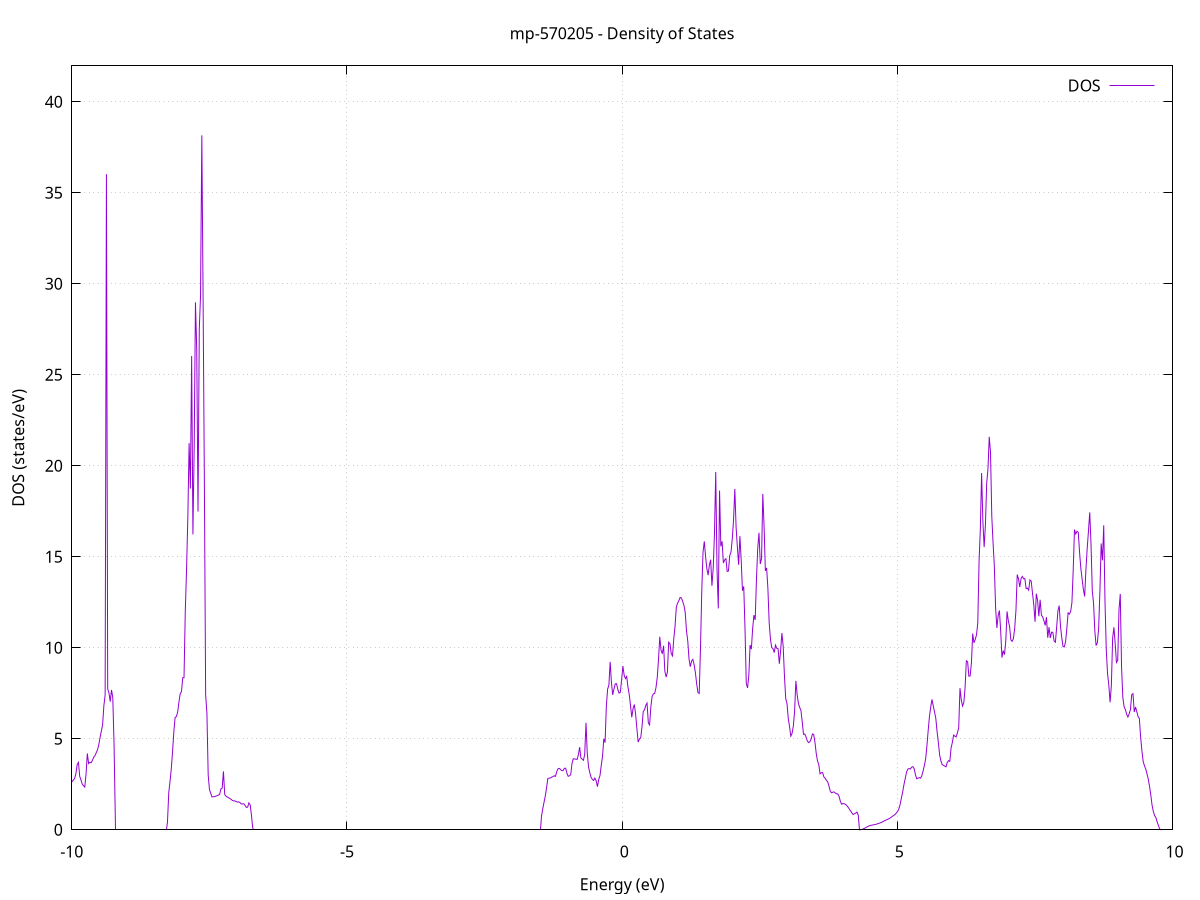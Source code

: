 set title 'mp-570205 - Density of States'
set xlabel 'Energy (eV)'
set ylabel 'DOS (states/eV)'
set grid
set xrange [-10:10]
set yrange [0:41.978]
set xzeroaxis lt -1
set terminal png size 800,600
set output 'mp-570205_dos_gnuplot.png'
plot '-' using 1:2 with lines title 'DOS'
-34.333700 0.000000
-34.310600 0.000000
-34.287500 0.000000
-34.264400 0.000000
-34.241300 0.000000
-34.218200 0.000000
-34.195100 0.000000
-34.171900 0.000000
-34.148800 0.000000
-34.125700 0.000000
-34.102600 0.000000
-34.079500 0.000000
-34.056400 0.000000
-34.033300 0.000000
-34.010200 0.000000
-33.987000 0.000000
-33.963900 0.000000
-33.940800 0.000000
-33.917700 0.000000
-33.894600 0.000000
-33.871500 0.000000
-33.848400 0.000000
-33.825200 0.000000
-33.802100 0.000000
-33.779000 0.000000
-33.755900 0.000000
-33.732800 0.000000
-33.709700 0.000000
-33.686600 0.000000
-33.663400 0.000000
-33.640300 0.000000
-33.617200 0.000000
-33.594100 0.000000
-33.571000 0.000000
-33.547900 0.000000
-33.524800 0.000000
-33.501600 0.000000
-33.478500 0.000000
-33.455400 0.000000
-33.432300 0.000000
-33.409200 0.000000
-33.386100 0.000000
-33.363000 0.000000
-33.339900 0.000000
-33.316700 0.000000
-33.293600 0.000000
-33.270500 0.000000
-33.247400 0.000000
-33.224300 0.000000
-33.201200 0.000000
-33.178100 0.000000
-33.154900 0.000000
-33.131800 0.000000
-33.108700 0.000000
-33.085600 0.000000
-33.062500 0.000000
-33.039400 0.000000
-33.016300 0.000000
-32.993100 0.000000
-32.970000 0.000000
-32.946900 0.000000
-32.923800 0.000000
-32.900700 0.000000
-32.877600 0.000000
-32.854500 0.000000
-32.831300 0.000000
-32.808200 0.000000
-32.785100 0.000000
-32.762000 0.000000
-32.738900 0.000000
-32.715800 0.000000
-32.692700 0.000000
-32.669500 0.000000
-32.646400 0.000000
-32.623300 0.000000
-32.600200 0.000000
-32.577100 0.000000
-32.554000 0.000000
-32.530900 0.000000
-32.507800 0.000000
-32.484600 0.000000
-32.461500 0.000000
-32.438400 0.000000
-32.415300 0.000000
-32.392200 0.000000
-32.369100 0.000000
-32.346000 0.000000
-32.322800 0.000000
-32.299700 0.000000
-32.276600 0.000000
-32.253500 0.000000
-32.230400 141.895100
-32.207300 0.000000
-32.184200 0.000000
-32.161000 0.000000
-32.137900 0.000000
-32.114800 0.000000
-32.091700 0.000000
-32.068600 0.000000
-32.045500 0.000000
-32.022400 0.000000
-31.999200 0.000000
-31.976100 0.000000
-31.953000 0.000000
-31.929900 0.000000
-31.906800 0.000000
-31.883700 0.000000
-31.860600 0.000000
-31.837500 0.000000
-31.814300 0.000000
-31.791200 0.000000
-31.768100 0.000000
-31.745000 0.000000
-31.721900 0.000000
-31.698800 0.000000
-31.675700 0.000000
-31.652500 0.000000
-31.629400 0.000000
-31.606300 0.000000
-31.583200 0.000000
-31.560100 0.000000
-31.537000 0.000000
-31.513900 0.000000
-31.490700 0.000000
-31.467600 0.000000
-31.444500 0.000000
-31.421400 0.000000
-31.398300 0.000000
-31.375200 0.000000
-31.352100 0.000000
-31.328900 0.000000
-31.305800 0.000000
-31.282700 0.000000
-31.259600 0.000000
-31.236500 0.000000
-31.213400 0.000000
-31.190300 0.000000
-31.167200 0.000000
-31.144000 0.000000
-31.120900 0.000000
-31.097800 0.000000
-31.074700 0.000000
-31.051600 0.000000
-31.028500 0.000000
-31.005400 0.000000
-30.982200 0.000000
-30.959100 0.000000
-30.936000 0.000000
-30.912900 0.000000
-30.889800 0.000000
-30.866700 0.000000
-30.843600 0.000000
-30.820400 0.000000
-30.797300 0.000000
-30.774200 0.000000
-30.751100 0.000000
-30.728000 0.000000
-30.704900 0.000000
-30.681800 0.000000
-30.658600 0.000000
-30.635500 0.000000
-30.612400 0.000000
-30.589300 0.000000
-30.566200 0.000000
-30.543100 0.000000
-30.520000 0.000000
-30.496900 0.000000
-30.473700 0.000000
-30.450600 0.000000
-30.427500 0.000000
-30.404400 0.000000
-30.381300 0.000000
-30.358200 0.000000
-30.335100 0.000000
-30.311900 0.000000
-30.288800 0.000000
-30.265700 0.000000
-30.242600 0.000000
-30.219500 0.000000
-30.196400 0.000000
-30.173300 0.000000
-30.150100 0.000000
-30.127000 0.000000
-30.103900 0.000000
-30.080800 0.000000
-30.057700 0.000000
-30.034600 0.000000
-30.011500 0.000000
-29.988300 0.000000
-29.965200 0.000000
-29.942100 0.000000
-29.919000 0.000000
-29.895900 0.000000
-29.872800 0.000000
-29.849700 0.000000
-29.826600 0.000000
-29.803400 0.000000
-29.780300 0.000000
-29.757200 0.000000
-29.734100 0.000000
-29.711000 0.000000
-29.687900 0.000000
-29.664800 0.000000
-29.641600 0.000000
-29.618500 0.000000
-29.595400 0.000000
-29.572300 0.000000
-29.549200 0.000000
-29.526100 0.000000
-29.503000 0.000000
-29.479800 0.000000
-29.456700 0.000000
-29.433600 0.000000
-29.410500 0.000000
-29.387400 0.000000
-29.364300 0.000000
-29.341200 0.000000
-29.318000 0.000000
-29.294900 0.000000
-29.271800 0.000000
-29.248700 0.000000
-29.225600 0.000000
-29.202500 0.000000
-29.179400 0.000000
-29.156200 0.000000
-29.133100 0.000000
-29.110000 0.000000
-29.086900 0.000000
-29.063800 0.000000
-29.040700 0.000000
-29.017600 0.000000
-28.994500 0.000000
-28.971300 0.000000
-28.948200 0.000000
-28.925100 0.000000
-28.902000 0.000000
-28.878900 0.000000
-28.855800 0.000000
-28.832700 0.000000
-28.809500 0.000000
-28.786400 0.000000
-28.763300 0.000000
-28.740200 0.000000
-28.717100 0.000000
-28.694000 0.000000
-28.670900 0.000000
-28.647700 0.000000
-28.624600 0.000000
-28.601500 0.000000
-28.578400 0.000000
-28.555300 0.000000
-28.532200 0.000000
-28.509100 0.000000
-28.485900 0.000000
-28.462800 0.000000
-28.439700 0.000000
-28.416600 0.000000
-28.393500 0.000000
-28.370400 0.000000
-28.347300 0.000000
-28.324200 0.000000
-28.301000 0.000000
-28.277900 0.000000
-28.254800 0.000000
-28.231700 0.000000
-28.208600 0.000000
-28.185500 0.000000
-28.162400 0.000000
-28.139200 0.000000
-28.116100 0.000000
-28.093000 0.000000
-28.069900 0.000000
-28.046800 0.000000
-28.023700 0.000000
-28.000600 0.000000
-27.977400 0.000000
-27.954300 0.000000
-27.931200 0.000000
-27.908100 0.000000
-27.885000 0.000000
-27.861900 0.000000
-27.838800 0.000000
-27.815600 0.000000
-27.792500 0.000000
-27.769400 0.000000
-27.746300 0.000000
-27.723200 0.000000
-27.700100 0.000000
-27.677000 0.000000
-27.653900 0.000000
-27.630700 0.000000
-27.607600 0.000000
-27.584500 0.000000
-27.561400 0.000000
-27.538300 0.000000
-27.515200 0.000000
-27.492100 0.000000
-27.468900 0.000000
-27.445800 0.000000
-27.422700 0.000000
-27.399600 0.000000
-27.376500 0.000000
-27.353400 0.000000
-27.330300 0.000000
-27.307100 0.000000
-27.284000 0.000000
-27.260900 0.000000
-27.237800 0.000000
-27.214700 0.000000
-27.191600 0.000000
-27.168500 0.000000
-27.145300 0.000000
-27.122200 0.000000
-27.099100 0.000000
-27.076000 0.000000
-27.052900 0.000000
-27.029800 0.000000
-27.006700 0.000000
-26.983600 0.000000
-26.960400 0.000000
-26.937300 0.000000
-26.914200 0.000000
-26.891100 0.000000
-26.868000 0.000000
-26.844900 0.000000
-26.821800 0.000000
-26.798600 0.000000
-26.775500 0.000000
-26.752400 0.000000
-26.729300 0.000000
-26.706200 0.000000
-26.683100 0.000000
-26.660000 0.000000
-26.636800 0.000000
-26.613700 0.000000
-26.590600 0.000000
-26.567500 0.000000
-26.544400 0.000000
-26.521300 0.000000
-26.498200 0.000000
-26.475000 0.000000
-26.451900 0.000000
-26.428800 0.000000
-26.405700 0.000000
-26.382600 0.000000
-26.359500 0.000000
-26.336400 0.000000
-26.313300 0.000000
-26.290100 0.000000
-26.267000 0.000000
-26.243900 0.000000
-26.220800 0.000000
-26.197700 0.000000
-26.174600 0.000000
-26.151500 0.000000
-26.128300 0.000000
-26.105200 0.000000
-26.082100 0.000000
-26.059000 0.000000
-26.035900 0.000000
-26.012800 0.000000
-25.989700 0.000000
-25.966500 0.000000
-25.943400 0.000000
-25.920300 0.000000
-25.897200 0.000000
-25.874100 0.000000
-25.851000 0.000000
-25.827900 0.000000
-25.804700 0.000000
-25.781600 0.000000
-25.758500 0.000000
-25.735400 0.000000
-25.712300 0.000000
-25.689200 0.000000
-25.666100 0.000000
-25.642900 0.000000
-25.619800 0.000000
-25.596700 0.000000
-25.573600 0.000000
-25.550500 0.000000
-25.527400 0.000000
-25.504300 0.000000
-25.481200 0.000000
-25.458000 0.000000
-25.434900 0.000000
-25.411800 0.000000
-25.388700 0.000000
-25.365600 0.000000
-25.342500 0.000000
-25.319400 0.000000
-25.296200 0.000000
-25.273100 0.000000
-25.250000 0.000000
-25.226900 0.000000
-25.203800 0.000000
-25.180700 0.000000
-25.157600 0.000000
-25.134400 0.000000
-25.111300 0.000000
-25.088200 0.000000
-25.065100 0.000000
-25.042000 0.000000
-25.018900 0.000000
-24.995800 0.000000
-24.972600 0.000000
-24.949500 0.000000
-24.926400 0.000000
-24.903300 0.000000
-24.880200 0.000000
-24.857100 0.000000
-24.834000 0.000000
-24.810900 0.000000
-24.787700 0.000000
-24.764600 0.000000
-24.741500 0.000000
-24.718400 0.000000
-24.695300 0.000000
-24.672200 0.000000
-24.649100 0.000000
-24.625900 0.000000
-24.602800 0.000000
-24.579700 0.000000
-24.556600 0.000000
-24.533500 0.000000
-24.510400 0.000000
-24.487300 0.000000
-24.464100 0.000000
-24.441000 0.000000
-24.417900 0.000000
-24.394800 0.000000
-24.371700 0.000000
-24.348600 0.000000
-24.325500 0.000000
-24.302300 0.000000
-24.279200 0.000000
-24.256100 0.000000
-24.233000 0.000000
-24.209900 0.000000
-24.186800 0.000000
-24.163700 0.000000
-24.140600 0.000000
-24.117400 0.000000
-24.094300 0.000000
-24.071200 0.000000
-24.048100 0.000000
-24.025000 0.000000
-24.001900 0.000000
-23.978800 0.000000
-23.955600 0.000000
-23.932500 0.000000
-23.909400 0.000000
-23.886300 0.000000
-23.863200 0.000000
-23.840100 0.000000
-23.817000 0.000000
-23.793800 0.000000
-23.770700 0.000000
-23.747600 0.000000
-23.724500 0.000000
-23.701400 0.000000
-23.678300 0.000000
-23.655200 0.000000
-23.632000 0.000000
-23.608900 0.000000
-23.585800 0.000000
-23.562700 0.000000
-23.539600 0.000000
-23.516500 0.000000
-23.493400 0.000000
-23.470300 0.000000
-23.447100 0.000000
-23.424000 0.000000
-23.400900 0.000000
-23.377800 0.000000
-23.354700 0.000000
-23.331600 0.000000
-23.308500 0.000000
-23.285300 0.000000
-23.262200 0.000000
-23.239100 0.000000
-23.216000 0.000000
-23.192900 0.000000
-23.169800 0.000000
-23.146700 0.000000
-23.123500 0.000000
-23.100400 0.000000
-23.077300 0.000000
-23.054200 0.000000
-23.031100 0.000000
-23.008000 0.000000
-22.984900 0.000000
-22.961700 0.000000
-22.938600 0.000000
-22.915500 0.000000
-22.892400 0.000000
-22.869300 0.000000
-22.846200 0.000000
-22.823100 0.000000
-22.800000 0.000000
-22.776800 0.000000
-22.753700 0.000000
-22.730600 0.000000
-22.707500 0.000000
-22.684400 0.000000
-22.661300 0.000000
-22.638200 0.000000
-22.615000 0.000000
-22.591900 0.000000
-22.568800 0.000000
-22.545700 0.000000
-22.522600 0.000000
-22.499500 0.000000
-22.476400 0.000000
-22.453200 0.000000
-22.430100 0.000000
-22.407000 0.000000
-22.383900 0.000000
-22.360800 0.000000
-22.337700 0.000000
-22.314600 0.000000
-22.291400 0.000000
-22.268300 0.000000
-22.245200 0.000000
-22.222100 0.000000
-22.199000 0.000000
-22.175900 0.000000
-22.152800 0.000000
-22.129700 0.000000
-22.106500 0.000000
-22.083400 0.000000
-22.060300 0.000000
-22.037200 0.000000
-22.014100 0.000000
-21.991000 0.000000
-21.967900 0.000000
-21.944700 0.000000
-21.921600 0.000000
-21.898500 0.000000
-21.875400 0.000000
-21.852300 0.000000
-21.829200 0.000000
-21.806100 0.000000
-21.782900 0.000000
-21.759800 0.000000
-21.736700 0.000000
-21.713600 0.000000
-21.690500 0.000000
-21.667400 0.000000
-21.644300 0.000000
-21.621100 0.000000
-21.598000 0.000000
-21.574900 0.000000
-21.551800 0.000000
-21.528700 0.000000
-21.505600 0.000000
-21.482500 0.000000
-21.459300 0.000000
-21.436200 0.000000
-21.413100 0.000000
-21.390000 0.000000
-21.366900 0.000000
-21.343800 0.000000
-21.320700 0.000000
-21.297600 0.000000
-21.274400 0.000000
-21.251300 0.000000
-21.228200 0.000000
-21.205100 0.000000
-21.182000 0.000000
-21.158900 0.000000
-21.135800 0.000000
-21.112600 0.000000
-21.089500 0.000000
-21.066400 0.000000
-21.043300 0.000000
-21.020200 0.000000
-20.997100 0.000000
-20.974000 0.000000
-20.950800 0.000000
-20.927700 0.000000
-20.904600 0.000000
-20.881500 0.000000
-20.858400 0.000000
-20.835300 0.000000
-20.812200 0.000000
-20.789000 0.000000
-20.765900 0.000000
-20.742800 0.000000
-20.719700 0.000000
-20.696600 0.000000
-20.673500 0.000000
-20.650400 0.000000
-20.627300 0.000000
-20.604100 0.000000
-20.581000 0.000000
-20.557900 0.000000
-20.534800 0.000000
-20.511700 0.000000
-20.488600 0.000000
-20.465500 0.000000
-20.442300 0.000000
-20.419200 0.000000
-20.396100 0.000000
-20.373000 0.000000
-20.349900 0.000000
-20.326800 0.000000
-20.303700 0.000000
-20.280500 0.000000
-20.257400 0.000000
-20.234300 0.000000
-20.211200 0.000000
-20.188100 0.000000
-20.165000 0.000000
-20.141900 0.000000
-20.118700 0.000000
-20.095600 0.000000
-20.072500 0.000000
-20.049400 0.000000
-20.026300 0.000000
-20.003200 0.000000
-19.980100 0.000000
-19.957000 0.000000
-19.933800 0.000000
-19.910700 0.000000
-19.887600 0.000000
-19.864500 0.000000
-19.841400 0.000000
-19.818300 0.000000
-19.795200 0.000000
-19.772000 0.000000
-19.748900 0.000000
-19.725800 0.000000
-19.702700 0.000000
-19.679600 0.000000
-19.656500 0.000000
-19.633400 0.000000
-19.610200 0.000000
-19.587100 0.000000
-19.564000 0.000000
-19.540900 0.000000
-19.517800 0.000000
-19.494700 0.000000
-19.471600 0.000000
-19.448400 0.000000
-19.425300 0.000000
-19.402200 0.000000
-19.379100 0.000000
-19.356000 0.000000
-19.332900 0.000000
-19.309800 0.000000
-19.286700 0.000000
-19.263500 0.000000
-19.240400 0.000000
-19.217300 0.000000
-19.194200 0.000000
-19.171100 0.000000
-19.148000 0.000000
-19.124900 0.000000
-19.101700 0.000000
-19.078600 0.000000
-19.055500 0.000000
-19.032400 0.000000
-19.009300 0.000000
-18.986200 0.000000
-18.963100 0.000000
-18.939900 0.000000
-18.916800 0.000000
-18.893700 0.000000
-18.870600 0.000000
-18.847500 0.000000
-18.824400 0.000000
-18.801300 0.000000
-18.778100 0.000000
-18.755000 0.000000
-18.731900 0.000000
-18.708800 0.000000
-18.685700 0.000000
-18.662600 0.000000
-18.639500 0.000000
-18.616400 0.000000
-18.593200 0.000000
-18.570100 0.000000
-18.547000 0.000000
-18.523900 0.000000
-18.500800 0.000000
-18.477700 0.000000
-18.454600 0.000000
-18.431400 0.000000
-18.408300 0.000000
-18.385200 0.000000
-18.362100 0.000000
-18.339000 0.000000
-18.315900 0.000000
-18.292800 0.000000
-18.269600 0.000000
-18.246500 0.000000
-18.223400 0.000000
-18.200300 0.000000
-18.177200 0.000000
-18.154100 0.000000
-18.131000 0.000000
-18.107800 0.000000
-18.084700 0.000000
-18.061600 0.000000
-18.038500 0.000000
-18.015400 0.000000
-17.992300 0.000000
-17.969200 0.000000
-17.946000 0.000000
-17.922900 0.000000
-17.899800 0.000000
-17.876700 0.000000
-17.853600 0.000000
-17.830500 0.000000
-17.807400 0.000000
-17.784300 0.000000
-17.761100 0.000000
-17.738000 0.000000
-17.714900 0.000000
-17.691800 0.000000
-17.668700 0.000000
-17.645600 0.000000
-17.622500 0.000000
-17.599300 0.000000
-17.576200 0.000000
-17.553100 0.000000
-17.530000 0.000000
-17.506900 0.000000
-17.483800 0.000000
-17.460700 0.000000
-17.437500 0.000000
-17.414400 0.000000
-17.391300 0.000000
-17.368200 0.000000
-17.345100 0.000000
-17.322000 0.000000
-17.298900 0.000000
-17.275700 0.000000
-17.252600 0.000000
-17.229500 0.000000
-17.206400 0.000000
-17.183300 0.000000
-17.160200 0.000000
-17.137100 0.000000
-17.114000 0.000000
-17.090800 0.000000
-17.067700 0.000000
-17.044600 0.000000
-17.021500 0.000000
-16.998400 0.000000
-16.975300 0.000000
-16.952200 0.000000
-16.929000 0.000000
-16.905900 0.000000
-16.882800 0.000000
-16.859700 0.000000
-16.836600 0.000000
-16.813500 0.000000
-16.790400 0.000000
-16.767200 0.000000
-16.744100 0.000000
-16.721000 0.000000
-16.697900 0.000000
-16.674800 0.000000
-16.651700 0.000000
-16.628600 0.000000
-16.605400 0.000000
-16.582300 0.000000
-16.559200 0.000000
-16.536100 0.000000
-16.513000 0.000000
-16.489900 0.000000
-16.466800 0.000000
-16.443700 0.000000
-16.420500 0.000000
-16.397400 0.000000
-16.374300 0.000000
-16.351200 0.000000
-16.328100 0.000000
-16.305000 0.000000
-16.281900 0.000000
-16.258700 0.000000
-16.235600 0.000000
-16.212500 0.000000
-16.189400 0.000000
-16.166300 0.000000
-16.143200 0.000000
-16.120100 0.000000
-16.096900 0.000000
-16.073800 0.000000
-16.050700 0.000000
-16.027600 0.000000
-16.004500 0.000000
-15.981400 0.000000
-15.958300 0.000000
-15.935100 0.000000
-15.912000 0.000000
-15.888900 0.000000
-15.865800 0.000000
-15.842700 0.000000
-15.819600 0.000000
-15.796500 0.000000
-15.773400 0.000000
-15.750200 0.000000
-15.727100 0.000000
-15.704000 0.000000
-15.680900 0.000000
-15.657800 0.000000
-15.634700 0.000000
-15.611600 0.000000
-15.588400 0.000000
-15.565300 0.000000
-15.542200 0.000000
-15.519100 0.000000
-15.496000 0.000000
-15.472900 0.000000
-15.449800 0.000000
-15.426600 0.000000
-15.403500 0.000000
-15.380400 0.000000
-15.357300 0.000000
-15.334200 0.000000
-15.311100 0.000000
-15.288000 0.000000
-15.264800 0.000000
-15.241700 0.000000
-15.218600 0.000000
-15.195500 0.000000
-15.172400 0.000000
-15.149300 0.000000
-15.126200 0.000000
-15.103100 0.000000
-15.079900 0.000000
-15.056800 0.000000
-15.033700 0.000000
-15.010600 0.000000
-14.987500 0.000000
-14.964400 0.000000
-14.941300 0.000000
-14.918100 0.000000
-14.895000 0.000000
-14.871900 0.000000
-14.848800 0.000000
-14.825700 0.000000
-14.802600 0.000000
-14.779500 0.000000
-14.756300 0.000000
-14.733200 0.000000
-14.710100 0.000000
-14.687000 0.000000
-14.663900 0.000000
-14.640800 0.000000
-14.617700 0.000000
-14.594500 0.000000
-14.571400 0.000000
-14.548300 0.000000
-14.525200 0.000000
-14.502100 21.341100
-14.479000 46.679500
-14.455900 52.453600
-14.432700 70.002700
-14.409600 78.208900
-14.386500 31.817200
-14.363400 66.953100
-14.340300 50.187900
-14.317200 99.664900
-14.294100 115.703200
-14.271000 124.784700
-14.247800 65.663100
-14.224700 85.018300
-14.201600 90.299300
-14.178500 0.000000
-14.155400 0.000000
-14.132300 0.000000
-14.109200 0.000000
-14.086000 0.000000
-14.062900 0.000000
-14.039800 0.000000
-14.016700 0.000000
-13.993600 0.000000
-13.970500 0.000000
-13.947400 0.000000
-13.924200 0.000000
-13.901100 0.000000
-13.878000 0.000000
-13.854900 0.000000
-13.831800 0.000000
-13.808700 0.000000
-13.785600 0.000000
-13.762400 0.000000
-13.739300 0.000000
-13.716200 0.000000
-13.693100 0.000000
-13.670000 0.000000
-13.646900 0.000000
-13.623800 0.000000
-13.600700 0.000000
-13.577500 0.000000
-13.554400 0.000000
-13.531300 0.000000
-13.508200 0.000000
-13.485100 0.000000
-13.462000 0.000000
-13.438900 0.000000
-13.415700 0.000000
-13.392600 0.000000
-13.369500 0.000000
-13.346400 0.000000
-13.323300 0.000000
-13.300200 0.000000
-13.277100 0.000000
-13.253900 0.000000
-13.230800 0.000000
-13.207700 0.000000
-13.184600 0.000000
-13.161500 0.000000
-13.138400 0.000000
-13.115300 0.000000
-13.092100 0.000000
-13.069000 0.000000
-13.045900 0.000000
-13.022800 0.000000
-12.999700 0.000000
-12.976600 0.000000
-12.953500 0.000000
-12.930400 0.000000
-12.907200 0.000000
-12.884100 0.000000
-12.861000 0.000000
-12.837900 0.000000
-12.814800 0.000000
-12.791700 0.000000
-12.768600 0.000000
-12.745400 0.000000
-12.722300 0.000000
-12.699200 0.000000
-12.676100 0.000000
-12.653000 0.000000
-12.629900 0.000000
-12.606800 0.000000
-12.583600 0.000000
-12.560500 0.000000
-12.537400 0.000000
-12.514300 0.000000
-12.491200 0.000000
-12.468100 0.000000
-12.445000 0.000000
-12.421800 0.000000
-12.398700 0.000000
-12.375600 0.000000
-12.352500 0.000000
-12.329400 0.000000
-12.306300 0.000000
-12.283200 0.000000
-12.260100 0.000000
-12.236900 0.000000
-12.213800 0.000000
-12.190700 0.000000
-12.167600 0.000000
-12.144500 0.000000
-12.121400 0.000000
-12.098300 0.000000
-12.075100 0.000000
-12.052000 0.000000
-12.028900 0.000000
-12.005800 0.000000
-11.982700 0.000000
-11.959600 0.000000
-11.936500 0.000000
-11.913300 0.000000
-11.890200 0.000000
-11.867100 0.000000
-11.844000 0.000000
-11.820900 0.000000
-11.797800 0.000000
-11.774700 0.000000
-11.751500 0.000000
-11.728400 0.000000
-11.705300 0.000000
-11.682200 0.000000
-11.659100 0.000000
-11.636000 0.000000
-11.612900 0.000000
-11.589800 0.000000
-11.566600 0.000000
-11.543500 0.000000
-11.520400 0.000000
-11.497300 0.000000
-11.474200 0.000000
-11.451100 0.000000
-11.428000 0.000000
-11.404800 0.000000
-11.381700 0.000000
-11.358600 0.000000
-11.335500 0.000000
-11.312400 0.000000
-11.289300 0.000000
-11.266200 0.000000
-11.243000 0.000000
-11.219900 0.000000
-11.196800 0.000000
-11.173700 0.000000
-11.150600 0.000000
-11.127500 0.000000
-11.104400 0.000000
-11.081200 0.000000
-11.058100 0.000000
-11.035000 0.000000
-11.011900 0.000000
-10.988800 0.000000
-10.965700 0.000000
-10.942600 0.000000
-10.919400 0.000000
-10.896300 0.000000
-10.873200 0.000000
-10.850100 0.000000
-10.827000 0.000000
-10.803900 0.000000
-10.780800 0.000000
-10.757700 0.000000
-10.734500 0.000000
-10.711400 0.000000
-10.688300 0.000000
-10.665200 0.000000
-10.642100 0.000000
-10.619000 0.000000
-10.595900 0.000000
-10.572700 0.000000
-10.549600 0.000000
-10.526500 0.000000
-10.503400 0.000000
-10.480300 0.000000
-10.457200 0.000000
-10.434100 0.000000
-10.410900 0.000000
-10.387800 0.000000
-10.364700 0.000000
-10.341600 0.000000
-10.318500 0.000000
-10.295400 0.000000
-10.272300 0.000000
-10.249100 0.000000
-10.226000 0.000000
-10.202900 0.000000
-10.179800 0.039400
-10.156700 0.816100
-10.133600 1.417900
-10.110500 2.120400
-10.087400 2.624200
-10.064200 2.582700
-10.041100 2.674400
-10.018000 2.669600
-9.994900 2.649500
-9.971800 2.734500
-9.948700 2.819600
-9.925600 3.076600
-9.902400 3.584400
-9.879300 3.703400
-9.856200 2.935800
-9.833100 2.733100
-9.810000 2.508600
-9.786900 2.421000
-9.763800 2.346100
-9.740600 3.089200
-9.717500 4.195900
-9.694400 3.634700
-9.671300 3.709400
-9.648200 3.685800
-9.625100 3.817500
-9.602000 3.983300
-9.578800 4.076500
-9.555700 4.233100
-9.532600 4.400000
-9.509500 4.669800
-9.486400 5.066900
-9.463300 5.415000
-9.440200 5.771800
-9.417100 6.816500
-9.393900 7.412100
-9.370800 36.023700
-9.347700 7.737000
-9.324600 7.526600
-9.301500 7.044400
-9.278400 7.685300
-9.255300 7.270300
-9.232100 4.711900
-9.209000 0.000000
-9.185900 0.000000
-9.162800 0.000000
-9.139700 0.000000
-9.116600 0.000000
-9.093500 0.000000
-9.070300 0.000000
-9.047200 0.000000
-9.024100 0.000000
-9.001000 0.000000
-8.977900 0.000000
-8.954800 0.000000
-8.931700 0.000000
-8.908500 0.000000
-8.885400 0.000000
-8.862300 0.000000
-8.839200 0.000000
-8.816100 0.000000
-8.793000 0.000000
-8.769900 0.000000
-8.746800 0.000000
-8.723600 0.000000
-8.700500 0.000000
-8.677400 0.000000
-8.654300 0.000000
-8.631200 0.000000
-8.608100 0.000000
-8.585000 0.000000
-8.561800 0.000000
-8.538700 0.000000
-8.515600 0.000000
-8.492500 0.000000
-8.469400 0.000000
-8.446300 0.000000
-8.423200 0.000000
-8.400000 0.000000
-8.376900 0.000000
-8.353800 0.000000
-8.330700 0.000000
-8.307600 0.000000
-8.284500 0.000000
-8.261400 0.428200
-8.238200 2.045200
-8.215100 2.659200
-8.192000 3.364900
-8.168900 4.295400
-8.145800 5.387000
-8.122700 6.170200
-8.099600 6.223900
-8.076500 6.462700
-8.053300 7.020200
-8.030200 7.475200
-8.007100 7.593800
-7.984000 8.356400
-7.960900 8.351600
-7.937800 12.018300
-7.914700 14.317700
-7.891500 17.151400
-7.868400 21.247500
-7.845300 18.748500
-7.822200 26.038600
-7.799100 16.233400
-7.776000 21.049500
-7.752900 28.983300
-7.729700 26.372900
-7.706600 17.488200
-7.683500 27.496000
-7.660400 29.376400
-7.637300 38.162100
-7.614200 29.167800
-7.591100 19.174500
-7.567900 7.423200
-7.544800 6.394900
-7.521700 3.017900
-7.498600 2.216200
-7.475500 2.001000
-7.452400 1.804800
-7.429300 1.814800
-7.406100 1.824700
-7.383000 1.849500
-7.359900 1.868200
-7.336800 1.907800
-7.313700 1.947400
-7.290600 2.241600
-7.267500 2.293700
-7.244400 3.209900
-7.221200 1.940900
-7.198100 1.845400
-7.175000 1.803300
-7.151900 1.761300
-7.128800 1.719200
-7.105700 1.677200
-7.082600 1.611300
-7.059400 1.592300
-7.036300 1.583200
-7.013200 1.550300
-6.990100 1.517300
-6.967000 1.534000
-6.943900 1.494300
-6.920800 1.418400
-6.897600 1.421800
-6.874500 1.425200
-6.851400 1.338900
-6.828300 1.230000
-6.805200 1.241300
-6.782100 1.479100
-6.759000 1.369300
-6.735800 0.808200
-6.712700 0.106100
-6.689600 0.000000
-6.666500 0.000000
-6.643400 0.000000
-6.620300 0.000000
-6.597200 0.000000
-6.574100 0.000000
-6.550900 0.000000
-6.527800 0.000000
-6.504700 0.000000
-6.481600 0.000000
-6.458500 0.000000
-6.435400 0.000000
-6.412300 0.000000
-6.389100 0.000000
-6.366000 0.000000
-6.342900 0.000000
-6.319800 0.000000
-6.296700 0.000000
-6.273600 0.000000
-6.250500 0.000000
-6.227300 0.000000
-6.204200 0.000000
-6.181100 0.000000
-6.158000 0.000000
-6.134900 0.000000
-6.111800 0.000000
-6.088700 0.000000
-6.065500 0.000000
-6.042400 0.000000
-6.019300 0.000000
-5.996200 0.000000
-5.973100 0.000000
-5.950000 0.000000
-5.926900 0.000000
-5.903800 0.000000
-5.880600 0.000000
-5.857500 0.000000
-5.834400 0.000000
-5.811300 0.000000
-5.788200 0.000000
-5.765100 0.000000
-5.742000 0.000000
-5.718800 0.000000
-5.695700 0.000000
-5.672600 0.000000
-5.649500 0.000000
-5.626400 0.000000
-5.603300 0.000000
-5.580200 0.000000
-5.557000 0.000000
-5.533900 0.000000
-5.510800 0.000000
-5.487700 0.000000
-5.464600 0.000000
-5.441500 0.000000
-5.418400 0.000000
-5.395200 0.000000
-5.372100 0.000000
-5.349000 0.000000
-5.325900 0.000000
-5.302800 0.000000
-5.279700 0.000000
-5.256600 0.000000
-5.233500 0.000000
-5.210300 0.000000
-5.187200 0.000000
-5.164100 0.000000
-5.141000 0.000000
-5.117900 0.000000
-5.094800 0.000000
-5.071700 0.000000
-5.048500 0.000000
-5.025400 0.000000
-5.002300 0.000000
-4.979200 0.000000
-4.956100 0.000000
-4.933000 0.000000
-4.909900 0.000000
-4.886700 0.000000
-4.863600 0.000000
-4.840500 0.000000
-4.817400 0.000000
-4.794300 0.000000
-4.771200 0.000000
-4.748100 0.000000
-4.724900 0.000000
-4.701800 0.000000
-4.678700 0.000000
-4.655600 0.000000
-4.632500 0.000000
-4.609400 0.000000
-4.586300 0.000000
-4.563200 0.000000
-4.540000 0.000000
-4.516900 0.000000
-4.493800 0.000000
-4.470700 0.000000
-4.447600 0.000000
-4.424500 0.000000
-4.401400 0.000000
-4.378200 0.000000
-4.355100 0.000000
-4.332000 0.000000
-4.308900 0.000000
-4.285800 0.000000
-4.262700 0.000000
-4.239600 0.000000
-4.216400 0.000000
-4.193300 0.000000
-4.170200 0.000000
-4.147100 0.000000
-4.124000 0.000000
-4.100900 0.000000
-4.077800 0.000000
-4.054600 0.000000
-4.031500 0.000000
-4.008400 0.000000
-3.985300 0.000000
-3.962200 0.000000
-3.939100 0.000000
-3.916000 0.000000
-3.892900 0.000000
-3.869700 0.000000
-3.846600 0.000000
-3.823500 0.000000
-3.800400 0.000000
-3.777300 0.000000
-3.754200 0.000000
-3.731100 0.000000
-3.707900 0.000000
-3.684800 0.000000
-3.661700 0.000000
-3.638600 0.000000
-3.615500 0.000000
-3.592400 0.000000
-3.569300 0.000000
-3.546100 0.000000
-3.523000 0.000000
-3.499900 0.000000
-3.476800 0.000000
-3.453700 0.000000
-3.430600 0.000000
-3.407500 0.000000
-3.384300 0.000000
-3.361200 0.000000
-3.338100 0.000000
-3.315000 0.000000
-3.291900 0.000000
-3.268800 0.000000
-3.245700 0.000000
-3.222500 0.000000
-3.199400 0.000000
-3.176300 0.000000
-3.153200 0.000000
-3.130100 0.000000
-3.107000 0.000000
-3.083900 0.000000
-3.060800 0.000000
-3.037600 0.000000
-3.014500 0.000000
-2.991400 0.000000
-2.968300 0.000000
-2.945200 0.000000
-2.922100 0.000000
-2.899000 0.000000
-2.875800 0.000000
-2.852700 0.000000
-2.829600 0.000000
-2.806500 0.000000
-2.783400 0.000000
-2.760300 0.000000
-2.737200 0.000000
-2.714000 0.000000
-2.690900 0.000000
-2.667800 0.000000
-2.644700 0.000000
-2.621600 0.000000
-2.598500 0.000000
-2.575400 0.000000
-2.552200 0.000000
-2.529100 0.000000
-2.506000 0.000000
-2.482900 0.000000
-2.459800 0.000000
-2.436700 0.000000
-2.413600 0.000000
-2.390500 0.000000
-2.367300 0.000000
-2.344200 0.000000
-2.321100 0.000000
-2.298000 0.000000
-2.274900 0.000000
-2.251800 0.000000
-2.228700 0.000000
-2.205500 0.000000
-2.182400 0.000000
-2.159300 0.000000
-2.136200 0.000000
-2.113100 0.000000
-2.090000 0.000000
-2.066900 0.000000
-2.043700 0.000000
-2.020600 0.000000
-1.997500 0.000000
-1.974400 0.000000
-1.951300 0.000000
-1.928200 0.000000
-1.905100 0.000000
-1.881900 0.000000
-1.858800 0.000000
-1.835700 0.000000
-1.812600 0.000000
-1.789500 0.000000
-1.766400 0.000000
-1.743300 0.000000
-1.720200 0.000000
-1.697000 0.000000
-1.673900 0.000000
-1.650800 0.000000
-1.627700 0.000000
-1.604600 0.000000
-1.581500 0.000000
-1.558400 0.000000
-1.535200 0.000000
-1.512100 0.000000
-1.489000 0.000000
-1.465900 0.730500
-1.442800 1.152100
-1.419700 1.505500
-1.396600 1.855800
-1.373400 2.302000
-1.350300 2.816900
-1.327200 2.837000
-1.304100 2.850500
-1.281000 2.890000
-1.257900 2.919100
-1.234800 2.967400
-1.211600 2.933800
-1.188500 3.193700
-1.165400 3.351600
-1.142300 3.374200
-1.119200 3.310500
-1.096100 3.248300
-1.073000 3.254100
-1.049900 3.377700
-1.026700 3.382200
-1.003600 3.110600
-0.980500 2.937100
-0.957400 2.967300
-0.934300 3.027500
-0.911200 3.644300
-0.888100 3.899100
-0.864900 3.894800
-0.841800 3.876800
-0.818700 3.867100
-0.795600 4.113200
-0.772500 4.538300
-0.749400 3.946500
-0.726300 3.882200
-0.703100 3.818400
-0.680000 4.153900
-0.656900 5.877800
-0.633800 4.202100
-0.610700 3.459700
-0.587600 3.135900
-0.564500 2.876300
-0.541300 2.772600
-0.518200 2.706900
-0.495100 2.841500
-0.472000 2.688700
-0.448900 2.368900
-0.425800 2.764600
-0.402700 2.978900
-0.379600 3.541300
-0.356400 4.047400
-0.333300 4.998600
-0.310200 4.789700
-0.287100 6.791000
-0.264000 7.728300
-0.240900 7.950100
-0.217800 9.229600
-0.194600 8.092300
-0.171500 7.413400
-0.148400 7.740200
-0.125300 8.018100
-0.102200 8.027400
-0.079100 7.715500
-0.056000 7.511800
-0.032800 7.557700
-0.009700 8.237900
0.013400 8.994800
0.036500 8.497100
0.059600 8.307600
0.082700 8.427300
0.105800 7.838400
0.129000 7.431600
0.152100 6.816100
0.175200 6.181000
0.198300 6.660800
0.221400 6.883300
0.244500 6.356100
0.267600 5.569400
0.290800 4.819300
0.313900 4.988700
0.337000 5.041700
0.360100 5.640100
0.383200 6.497700
0.406300 6.588700
0.429400 6.836400
0.452500 6.958600
0.475700 5.874000
0.498800 5.765200
0.521900 6.771700
0.545000 7.330600
0.568100 7.467900
0.591200 7.489000
0.614300 7.802500
0.637500 8.355700
0.660600 9.354800
0.683700 10.606100
0.706800 9.861200
0.729900 9.672600
0.753000 10.110300
0.776100 8.710200
0.799300 8.395000
0.822400 8.658000
0.845500 10.308700
0.868600 10.229700
0.891700 9.686600
0.914800 9.557100
0.937900 10.488400
0.961100 11.179200
0.984200 12.238300
1.007300 12.451700
1.030400 12.590600
1.053500 12.767500
1.076600 12.735500
1.099700 12.552100
1.122800 12.331400
1.146000 11.946400
1.169100 10.927700
1.192200 10.383400
1.215300 9.383100
1.238400 8.960700
1.261500 9.274100
1.284600 9.363200
1.307800 9.074500
1.330900 8.637200
1.354000 8.026500
1.377100 7.542700
1.400200 7.491300
1.423300 9.962700
1.446400 13.076900
1.469600 15.255900
1.492700 15.848300
1.515800 15.017900
1.538900 14.355800
1.562000 13.992500
1.585100 14.548900
1.608200 14.842500
1.631400 13.406300
1.654500 14.374900
1.677600 16.287300
1.700700 19.660600
1.723800 14.319400
1.746900 12.164400
1.770000 18.642200
1.793100 15.575500
1.816300 15.849400
1.839400 14.663300
1.862500 14.827000
1.885600 14.900400
1.908700 14.198300
1.931800 14.219100
1.954900 15.070500
1.978100 15.263100
2.001200 15.990900
2.024300 17.037900
2.047400 18.728600
2.070500 16.629100
2.093600 15.539900
2.116700 14.562100
2.139900 16.134600
2.163000 14.831300
2.186100 13.139600
2.209200 13.375800
2.232300 11.067500
2.255400 8.040000
2.278500 7.792900
2.301700 8.468400
2.324800 10.151500
2.347900 9.927000
2.371000 11.046300
2.394100 11.796000
2.417200 11.531000
2.440300 13.734600
2.463400 15.461200
2.486600 16.322900
2.509700 14.609100
2.532800 14.890500
2.555900 18.453600
2.579000 16.675500
2.602100 14.226800
2.625200 14.392100
2.648400 13.249600
2.671500 11.380800
2.694600 10.476200
2.717700 10.013700
2.740800 9.954200
2.763900 9.737800
2.787000 10.147200
2.810200 9.967600
2.833300 9.948600
2.856400 9.123400
2.879500 9.829500
2.902600 10.811000
2.925700 10.095600
2.948800 8.484200
2.972000 7.215400
2.995100 6.941900
3.018200 6.119300
3.041300 5.678600
3.064400 5.144500
3.087500 5.295200
3.110600 5.692000
3.133700 6.525600
3.156900 8.182400
3.180000 7.418300
3.203100 6.945400
3.226200 6.723300
3.249300 6.547500
3.272400 5.920200
3.295500 5.246600
3.318700 5.261000
3.341800 5.094900
3.364900 4.879900
3.388000 4.789900
3.411100 4.833200
3.434200 4.989000
3.457300 5.263700
3.480500 5.238500
3.503600 4.804000
3.526700 4.194600
3.549800 3.786200
3.572900 3.575900
3.596000 3.075000
3.619100 3.133000
3.642300 3.144500
3.665400 2.904800
3.688500 2.831900
3.711600 2.715900
3.734700 2.636700
3.757800 2.410300
3.780900 2.124200
3.804100 2.033000
3.827200 2.064100
3.850300 2.080700
3.873400 2.021100
3.896500 1.972700
3.919600 1.963500
3.942700 1.828100
3.965800 1.553800
3.989000 1.404500
4.012100 1.442500
4.035200 1.428900
4.058300 1.393200
4.081400 1.334200
4.104500 1.244700
4.127600 1.140000
4.150800 1.035200
4.173900 0.930700
4.197000 0.834800
4.220100 0.882300
4.243200 0.916900
4.266300 0.974400
4.289400 0.816400
4.312600 0.000000
4.335700 0.005600
4.358800 0.021800
4.381900 0.048600
4.405000 0.081200
4.428100 0.117800
4.451200 0.158500
4.474400 0.197300
4.497500 0.226100
4.520600 0.244700
4.543700 0.258300
4.566800 0.270900
4.589900 0.284600
4.613000 0.302000
4.636100 0.323200
4.659300 0.347000
4.682400 0.371900
4.705500 0.397900
4.728600 0.432300
4.751700 0.470400
4.774800 0.505800
4.797900 0.538600
4.821100 0.568700
4.844200 0.603300
4.867300 0.644400
4.890400 0.690100
4.913500 0.744000
4.936600 0.795300
4.959700 0.840700
4.982900 0.925500
5.006000 1.007000
5.029100 1.155800
5.052200 1.414200
5.075300 1.759300
5.098400 2.100700
5.121500 2.497700
5.144700 2.829100
5.167800 3.176100
5.190900 3.335200
5.214000 3.365900
5.237100 3.336800
5.260200 3.440800
5.283300 3.466700
5.306400 3.353700
5.329600 3.017700
5.352700 2.801900
5.375800 2.838600
5.398900 2.864200
5.422000 2.834000
5.445100 2.970700
5.468200 3.226600
5.491400 3.534200
5.514500 3.886400
5.537600 4.608400
5.560700 5.454500
5.583800 6.228100
5.606900 6.749600
5.630000 7.162500
5.653200 6.798700
5.676300 6.469800
5.699400 6.120200
5.722500 5.387800
5.745600 4.794700
5.768700 4.111300
5.791800 3.784800
5.815000 3.582700
5.838100 3.542500
5.861200 3.496800
5.884300 3.458400
5.907400 3.702300
5.930500 3.799900
5.953600 3.759600
5.976700 4.492700
5.999900 4.801600
6.023000 5.205400
6.046100 5.145100
6.069200 5.107200
6.092300 5.333200
6.115400 5.599500
6.138500 7.783200
6.161700 7.143100
6.184800 6.800000
6.207900 6.977400
6.231000 7.793300
6.254100 9.285500
6.277200 9.237800
6.300300 8.437900
6.323500 8.459200
6.346600 9.188100
6.369700 10.780100
6.392800 10.270600
6.415900 10.462000
6.439000 10.716700
6.462100 11.363400
6.485300 14.755000
6.508400 16.523700
6.531500 19.603800
6.554600 16.939000
6.577700 15.534900
6.600800 16.753600
6.623900 19.048700
6.647000 19.821400
6.670200 21.594000
6.693300 20.736400
6.716400 17.227400
6.739500 15.769800
6.762600 14.494500
6.785700 12.207800
6.808800 11.091900
6.832000 11.774100
6.855100 12.050500
6.878200 10.928200
6.901300 9.461300
6.924400 9.842500
6.947500 9.626000
6.970600 10.363000
6.993800 11.998200
7.016900 11.483900
7.040000 11.169600
7.063100 10.435300
7.086200 10.354100
7.109300 10.504400
7.132400 11.060000
7.155600 12.059600
7.178700 14.022100
7.201800 13.789100
7.224900 13.344400
7.248000 13.803800
7.271100 13.922000
7.294200 13.794200
7.317400 13.804100
7.340500 13.255200
7.363600 13.281500
7.386700 13.166900
7.409800 13.728000
7.432900 13.660800
7.456000 13.004100
7.479100 12.384600
7.502300 11.428600
7.525400 12.975300
7.548500 12.601200
7.571600 11.734900
7.594700 12.640000
7.617800 11.798400
7.640900 11.696400
7.664100 11.481200
7.687200 11.233300
7.710300 11.682400
7.733400 10.549900
7.756500 11.136000
7.779600 10.539400
7.802700 10.858500
7.825900 10.850900
7.849000 10.368500
7.872100 10.304500
7.895200 11.131200
7.918300 12.038100
7.941400 12.317500
7.964500 11.202700
7.987700 10.545600
8.010800 10.069700
8.033900 10.047300
8.057000 10.328800
8.080100 11.065500
8.103200 11.919000
8.126300 11.848400
8.149400 11.990800
8.172600 12.484500
8.195700 14.239100
8.218800 16.497300
8.241900 16.252900
8.265000 16.406500
8.288100 16.338500
8.311200 15.256500
8.334400 14.368200
8.357500 13.783000
8.380600 13.200300
8.403700 12.823000
8.426800 14.291600
8.449900 15.452100
8.473000 16.407400
8.496200 17.443900
8.519300 15.714600
8.542400 13.133100
8.565500 12.445300
8.588600 10.923800
8.611700 10.123000
8.634800 10.276900
8.658000 11.070800
8.681100 13.127600
8.704200 15.730900
8.727300 14.806500
8.750400 16.732000
8.773500 12.532800
8.796600 9.903400
8.819700 8.587400
8.842900 7.947300
8.866000 7.005700
8.889100 7.928300
8.912200 10.525100
8.935300 11.126500
8.958400 10.243900
8.981500 9.191900
9.004700 9.307400
9.027800 12.096800
9.050900 12.961200
9.074000 8.987000
9.097100 7.282900
9.120200 6.769300
9.143300 6.608500
9.166500 6.351100
9.189600 6.194600
9.212700 6.372500
9.235800 6.602900
9.258900 7.427000
9.282000 7.480900
9.305100 6.470600
9.328300 6.743600
9.351400 6.491400
9.374500 6.222400
9.397600 6.121500
9.420700 5.100400
9.443800 4.349800
9.466900 3.760000
9.490000 3.518500
9.513200 3.347500
9.536300 3.078100
9.559400 2.792100
9.582500 2.391400
9.605600 1.914700
9.628700 1.350200
9.651800 1.007300
9.675000 0.782700
9.698100 0.667300
9.721200 0.435400
9.744300 0.238300
9.767400 0.046100
9.790500 0.000300
9.813600 0.000000
9.836800 0.000000
9.859900 0.000000
9.883000 0.000000
9.906100 0.000000
9.929200 0.000000
9.952300 0.000000
9.975400 0.000000
9.998600 0.000000
10.021700 0.000000
10.044800 0.000000
10.067900 0.000000
10.091000 0.000000
10.114100 0.000000
10.137200 0.000000
10.160300 0.000000
10.183500 0.000000
10.206600 0.000000
10.229700 0.000000
10.252800 0.000000
10.275900 0.000000
10.299000 0.000000
10.322100 0.000000
10.345300 0.000000
10.368400 0.000000
10.391500 0.000000
10.414600 0.000000
10.437700 0.000000
10.460800 0.000000
10.483900 0.000000
10.507100 0.000000
10.530200 0.000000
10.553300 0.000000
10.576400 0.000000
10.599500 0.000000
10.622600 0.000000
10.645700 0.000000
10.668900 0.000000
10.692000 0.000000
10.715100 0.000000
10.738200 0.000000
10.761300 0.000000
10.784400 0.000000
10.807500 0.000000
10.830700 0.000000
10.853800 0.000000
10.876900 0.000000
10.900000 0.000000
10.923100 0.000000
10.946200 0.000000
10.969300 0.000000
10.992400 0.000000
11.015600 0.000000
11.038700 0.000000
11.061800 0.000000
11.084900 0.000000
11.108000 0.000000
11.131100 0.000000
11.154200 0.000000
11.177400 0.000000
11.200500 0.000000
11.223600 0.000000
11.246700 0.000000
11.269800 0.000000
11.292900 0.000000
11.316000 0.000000
11.339200 0.000000
11.362300 0.000000
11.385400 0.000000
11.408500 0.000000
11.431600 0.000000
11.454700 0.000000
11.477800 0.000000
11.501000 0.000000
11.524100 0.000000
11.547200 0.000000
11.570300 0.000000
11.593400 0.000000
11.616500 0.000000
11.639600 0.000000
11.662700 0.000000
11.685900 0.000000
11.709000 0.000000
11.732100 0.000000
11.755200 0.000000
11.778300 0.000000
11.801400 0.000000
11.824500 0.000000
11.847700 0.000000
11.870800 0.000000
11.893900 0.000000
e

